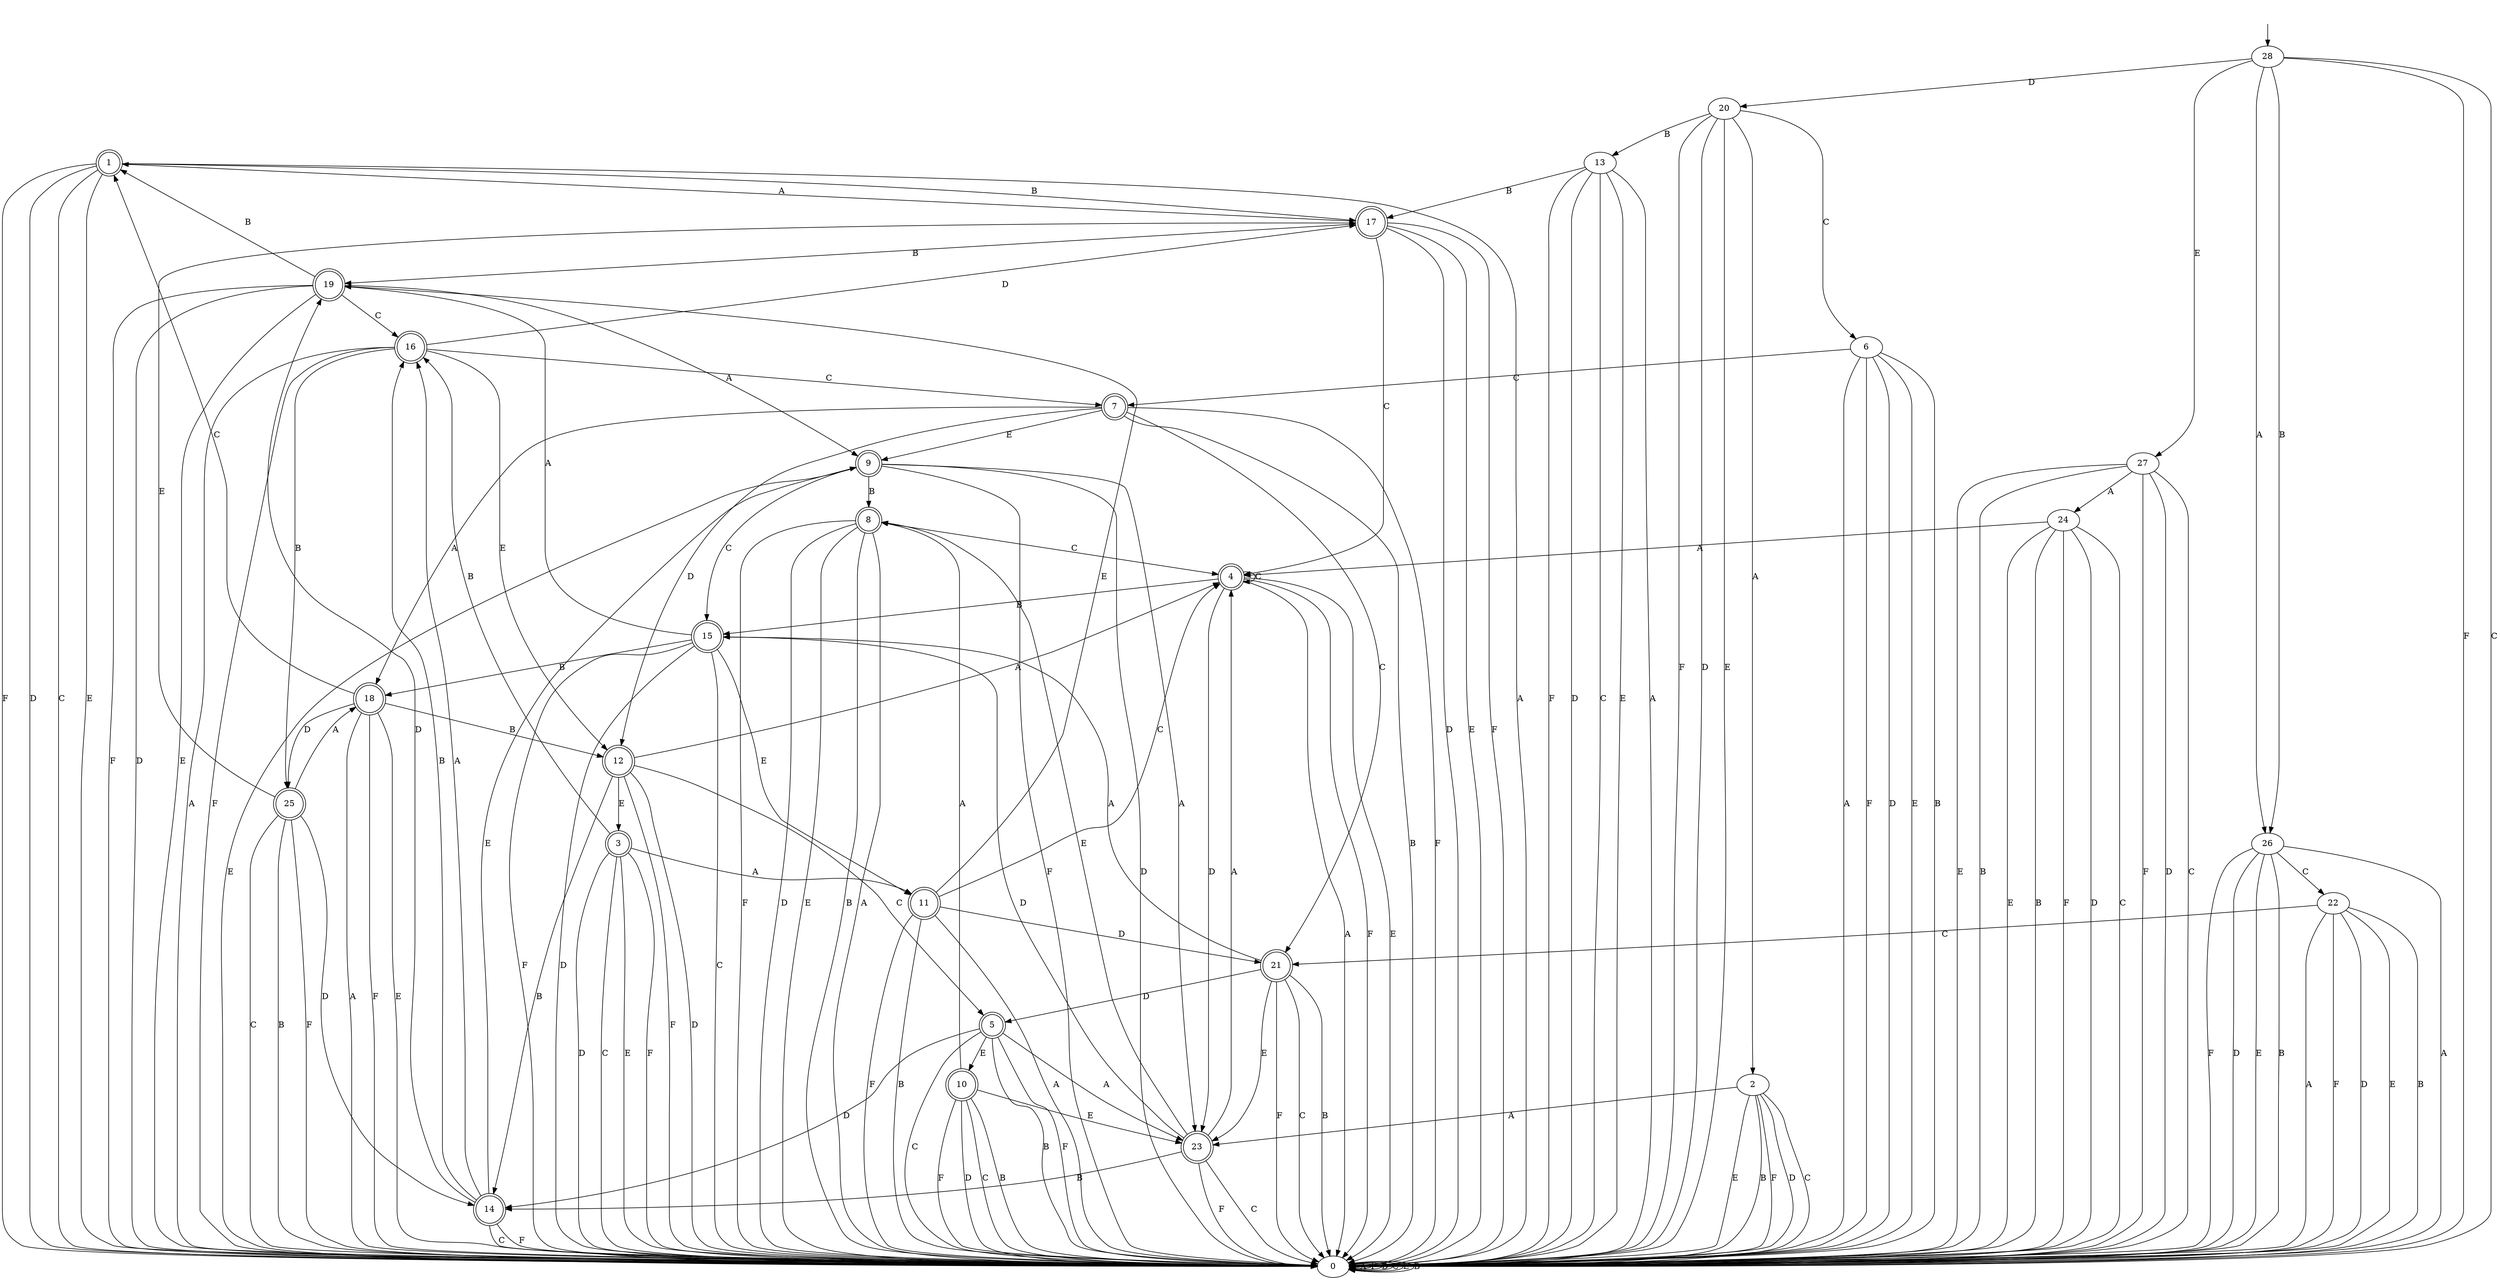 digraph "data/our_models/random_m_20_5_intersection_b_2" {
0 [label=0];
1 [label=1, shape=doublecircle];
2 [label=2];
3 [label=3, shape=doublecircle];
4 [label=4, shape=doublecircle];
5 [label=5, shape=doublecircle];
6 [label=6];
7 [label=7, shape=doublecircle];
8 [label=8, shape=doublecircle];
9 [label=9, shape=doublecircle];
10 [label=10, shape=doublecircle];
11 [label=11, shape=doublecircle];
12 [label=12, shape=doublecircle];
13 [label=13];
14 [label=14, shape=doublecircle];
15 [label=15, shape=doublecircle];
16 [label=16, shape=doublecircle];
17 [label=17, shape=doublecircle];
18 [label=18, shape=doublecircle];
19 [label=19, shape=doublecircle];
20 [label=20];
21 [label=21, shape=doublecircle];
22 [label=22];
23 [label=23, shape=doublecircle];
24 [label=24];
25 [label=25, shape=doublecircle];
26 [label=26];
27 [label=27];
28 [label=28];
0 -> 0  [label=A];
0 -> 0  [label=F];
0 -> 0  [label=D];
0 -> 0  [label=C];
0 -> 0  [label=E];
0 -> 0  [label=B];
1 -> 0  [label=A];
1 -> 0  [label=F];
1 -> 0  [label=D];
1 -> 0  [label=C];
1 -> 0  [label=E];
1 -> 17  [label=B];
2 -> 23  [label=A];
2 -> 0  [label=F];
2 -> 0  [label=D];
2 -> 0  [label=C];
2 -> 0  [label=E];
2 -> 0  [label=B];
3 -> 11  [label=A];
3 -> 0  [label=F];
3 -> 0  [label=D];
3 -> 0  [label=C];
3 -> 0  [label=E];
3 -> 16  [label=B];
4 -> 0  [label=A];
4 -> 0  [label=F];
4 -> 23  [label=D];
4 -> 4  [label=C];
4 -> 0  [label=E];
4 -> 15  [label=B];
5 -> 23  [label=A];
5 -> 0  [label=F];
5 -> 14  [label=D];
5 -> 0  [label=C];
5 -> 10  [label=E];
5 -> 0  [label=B];
6 -> 0  [label=A];
6 -> 0  [label=F];
6 -> 0  [label=D];
6 -> 7  [label=C];
6 -> 0  [label=E];
6 -> 0  [label=B];
7 -> 18  [label=A];
7 -> 0  [label=F];
7 -> 12  [label=D];
7 -> 21  [label=C];
7 -> 9  [label=E];
7 -> 0  [label=B];
8 -> 0  [label=A];
8 -> 0  [label=F];
8 -> 0  [label=D];
8 -> 4  [label=C];
8 -> 0  [label=E];
8 -> 0  [label=B];
9 -> 23  [label=A];
9 -> 0  [label=F];
9 -> 0  [label=D];
9 -> 15  [label=C];
9 -> 0  [label=E];
9 -> 8  [label=B];
10 -> 8  [label=A];
10 -> 0  [label=F];
10 -> 0  [label=D];
10 -> 0  [label=C];
10 -> 23  [label=E];
10 -> 0  [label=B];
11 -> 0  [label=A];
11 -> 0  [label=F];
11 -> 21  [label=D];
11 -> 4  [label=C];
11 -> 19  [label=E];
11 -> 0  [label=B];
12 -> 4  [label=A];
12 -> 0  [label=F];
12 -> 0  [label=D];
12 -> 5  [label=C];
12 -> 3  [label=E];
12 -> 14  [label=B];
13 -> 0  [label=A];
13 -> 0  [label=F];
13 -> 0  [label=D];
13 -> 0  [label=C];
13 -> 0  [label=E];
13 -> 17  [label=B];
14 -> 16  [label=A];
14 -> 0  [label=F];
14 -> 19  [label=D];
14 -> 0  [label=C];
14 -> 9  [label=E];
14 -> 16  [label=B];
15 -> 19  [label=A];
15 -> 0  [label=F];
15 -> 0  [label=D];
15 -> 0  [label=C];
15 -> 11  [label=E];
15 -> 18  [label=B];
16 -> 0  [label=A];
16 -> 0  [label=F];
16 -> 17  [label=D];
16 -> 7  [label=C];
16 -> 12  [label=E];
16 -> 25  [label=B];
17 -> 1  [label=A];
17 -> 0  [label=F];
17 -> 0  [label=D];
17 -> 4  [label=C];
17 -> 0  [label=E];
17 -> 19  [label=B];
18 -> 0  [label=A];
18 -> 0  [label=F];
18 -> 25  [label=D];
18 -> 1  [label=C];
18 -> 0  [label=E];
18 -> 12  [label=B];
19 -> 9  [label=A];
19 -> 0  [label=F];
19 -> 0  [label=D];
19 -> 16  [label=C];
19 -> 0  [label=E];
19 -> 1  [label=B];
20 -> 2  [label=A];
20 -> 0  [label=F];
20 -> 0  [label=D];
20 -> 6  [label=C];
20 -> 0  [label=E];
20 -> 13  [label=B];
21 -> 15  [label=A];
21 -> 0  [label=F];
21 -> 5  [label=D];
21 -> 0  [label=C];
21 -> 23  [label=E];
21 -> 0  [label=B];
22 -> 0  [label=A];
22 -> 0  [label=F];
22 -> 0  [label=D];
22 -> 21  [label=C];
22 -> 0  [label=E];
22 -> 0  [label=B];
23 -> 4  [label=A];
23 -> 0  [label=F];
23 -> 15  [label=D];
23 -> 0  [label=C];
23 -> 8  [label=E];
23 -> 14  [label=B];
24 -> 4  [label=A];
24 -> 0  [label=F];
24 -> 0  [label=D];
24 -> 0  [label=C];
24 -> 0  [label=E];
24 -> 0  [label=B];
25 -> 18  [label=A];
25 -> 0  [label=F];
25 -> 14  [label=D];
25 -> 0  [label=C];
25 -> 17  [label=E];
25 -> 0  [label=B];
26 -> 0  [label=A];
26 -> 0  [label=F];
26 -> 0  [label=D];
26 -> 22  [label=C];
26 -> 0  [label=E];
26 -> 0  [label=B];
27 -> 24  [label=A];
27 -> 0  [label=F];
27 -> 0  [label=D];
27 -> 0  [label=C];
27 -> 0  [label=E];
27 -> 0  [label=B];
28 -> 26  [label=A];
28 -> 0  [label=F];
28 -> 20  [label=D];
28 -> 0  [label=C];
28 -> 27  [label=E];
28 -> 26  [label=B];
__start0 [label="", shape=none];
__start0 -> 28  [label=""];
}
